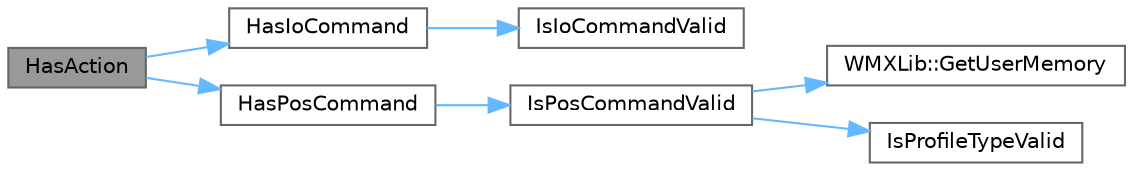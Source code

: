 digraph "HasAction"
{
 // LATEX_PDF_SIZE
  bgcolor="transparent";
  edge [fontname=Helvetica,fontsize=10,labelfontname=Helvetica,labelfontsize=10];
  node [fontname=Helvetica,fontsize=10,shape=box,height=0.2,width=0.4];
  rankdir="LR";
  Node1 [id="Node000001",label="HasAction",height=0.2,width=0.4,color="gray40", fillcolor="grey60", style="filled", fontcolor="black",tooltip="액션 객체 배열에서 특정 액션이 포함되어 있는지 확인합니다."];
  Node1 -> Node2 [id="edge1_Node000001_Node000002",color="steelblue1",style="solid",tooltip=" "];
  Node2 [id="Node000002",label="HasIoCommand",height=0.2,width=0.4,color="grey40", fillcolor="white", style="filled",URL="$_rtss_app_8cpp.html#a5794d92c70eae8e933a2ad7aa7b8b3d0",tooltip="액션 객체 배열에 IO 명령이 포함되어 있는지 확인합니다."];
  Node2 -> Node3 [id="edge2_Node000002_Node000003",color="steelblue1",style="solid",tooltip=" "];
  Node3 [id="Node000003",label="IsIoCommandValid",height=0.2,width=0.4,color="grey40", fillcolor="white", style="filled",URL="$_rtss_app_8cpp.html#a299196fd634aa575c0633671a7b052b9",tooltip="지정된 액션에 IO 명령이 유효한지 확인합니다."];
  Node1 -> Node4 [id="edge3_Node000001_Node000004",color="steelblue1",style="solid",tooltip=" "];
  Node4 [id="Node000004",label="HasPosCommand",height=0.2,width=0.4,color="grey40", fillcolor="white", style="filled",URL="$_rtss_app_8cpp.html#ace5776f616fb07151de63240027f2fba",tooltip="액션 객체 배열에 위치 명령이 포함되어 있는지 확인합니다."];
  Node4 -> Node5 [id="edge4_Node000004_Node000005",color="steelblue1",style="solid",tooltip=" "];
  Node5 [id="Node000005",label="IsPosCommandValid",height=0.2,width=0.4,color="grey40", fillcolor="white", style="filled",URL="$_rtss_app_8cpp.html#afec46831b7008c2d45e6cadac7aac208",tooltip="지정된 액션에 위치 명령이 유효한지 확인합니다."];
  Node5 -> Node6 [id="edge5_Node000005_Node000006",color="steelblue1",style="solid",tooltip=" "];
  Node6 [id="Node000006",label="WMXLib::GetUserMemory",height=0.2,width=0.4,color="grey40", fillcolor="white", style="filled",URL="$class_w_m_x_lib.html#ae7f4d5f3857f399f6c3ce5063ddafda4",tooltip="UserMemory 객체를 반환합니다."];
  Node5 -> Node7 [id="edge6_Node000005_Node000007",color="steelblue1",style="solid",tooltip=" "];
  Node7 [id="Node000007",label="IsProfileTypeValid",height=0.2,width=0.4,color="grey40", fillcolor="white", style="filled",URL="$_rtss_app_8cpp.html#ade3080fa7344dbd838c1e15220591d15",tooltip="프로파일 타입이 유효한지 확인합니다."];
}
